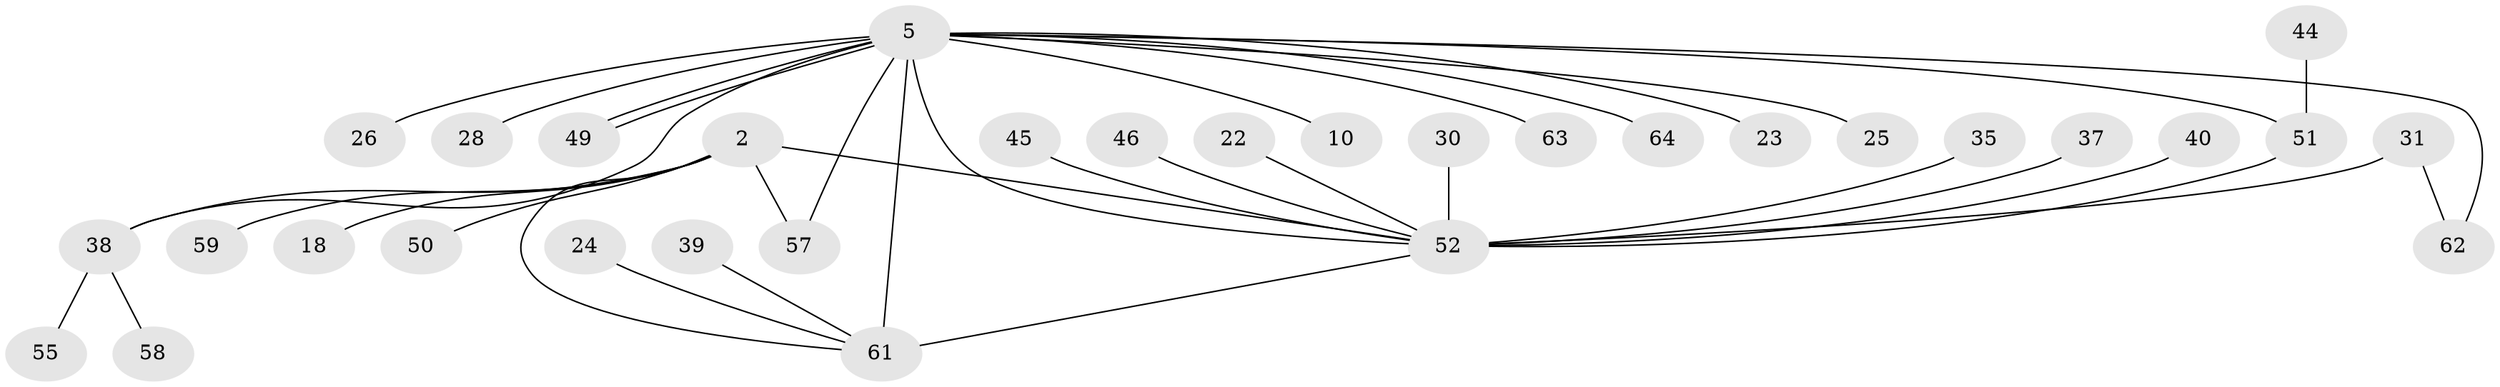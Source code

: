 // original degree distribution, {11: 0.03125, 10: 0.03125, 20: 0.015625, 3: 0.078125, 4: 0.0625, 1: 0.484375, 2: 0.25, 5: 0.03125, 6: 0.015625}
// Generated by graph-tools (version 1.1) at 2025/47/03/09/25 04:47:07]
// undirected, 32 vertices, 38 edges
graph export_dot {
graph [start="1"]
  node [color=gray90,style=filled];
  2;
  5;
  10;
  18;
  22;
  23;
  24;
  25 [super="+16"];
  26;
  28;
  30 [super="+13"];
  31;
  35 [super="+14"];
  37 [super="+32"];
  38 [super="+29"];
  39;
  40;
  44 [super="+27"];
  45;
  46;
  49;
  50;
  51 [super="+7"];
  52 [super="+42+4"];
  55;
  57 [super="+47"];
  58;
  59;
  61 [super="+6+12+56+60"];
  62 [super="+53"];
  63;
  64 [super="+41"];
  2 -- 18;
  2 -- 38 [weight=2];
  2 -- 50;
  2 -- 57;
  2 -- 59;
  2 -- 52 [weight=3];
  2 -- 61;
  5 -- 10;
  5 -- 23;
  5 -- 25 [weight=3];
  5 -- 26;
  5 -- 28;
  5 -- 49;
  5 -- 49;
  5 -- 51;
  5 -- 63;
  5 -- 38;
  5 -- 61 [weight=4];
  5 -- 62;
  5 -- 64;
  5 -- 52;
  5 -- 57;
  22 -- 52;
  24 -- 61;
  30 -- 52;
  31 -- 62;
  31 -- 52 [weight=2];
  35 -- 52;
  37 -- 52;
  38 -- 55;
  38 -- 58;
  39 -- 61;
  40 -- 52;
  44 -- 51;
  45 -- 52;
  46 -- 52;
  51 -- 52 [weight=4];
  52 -- 61 [weight=2];
}
